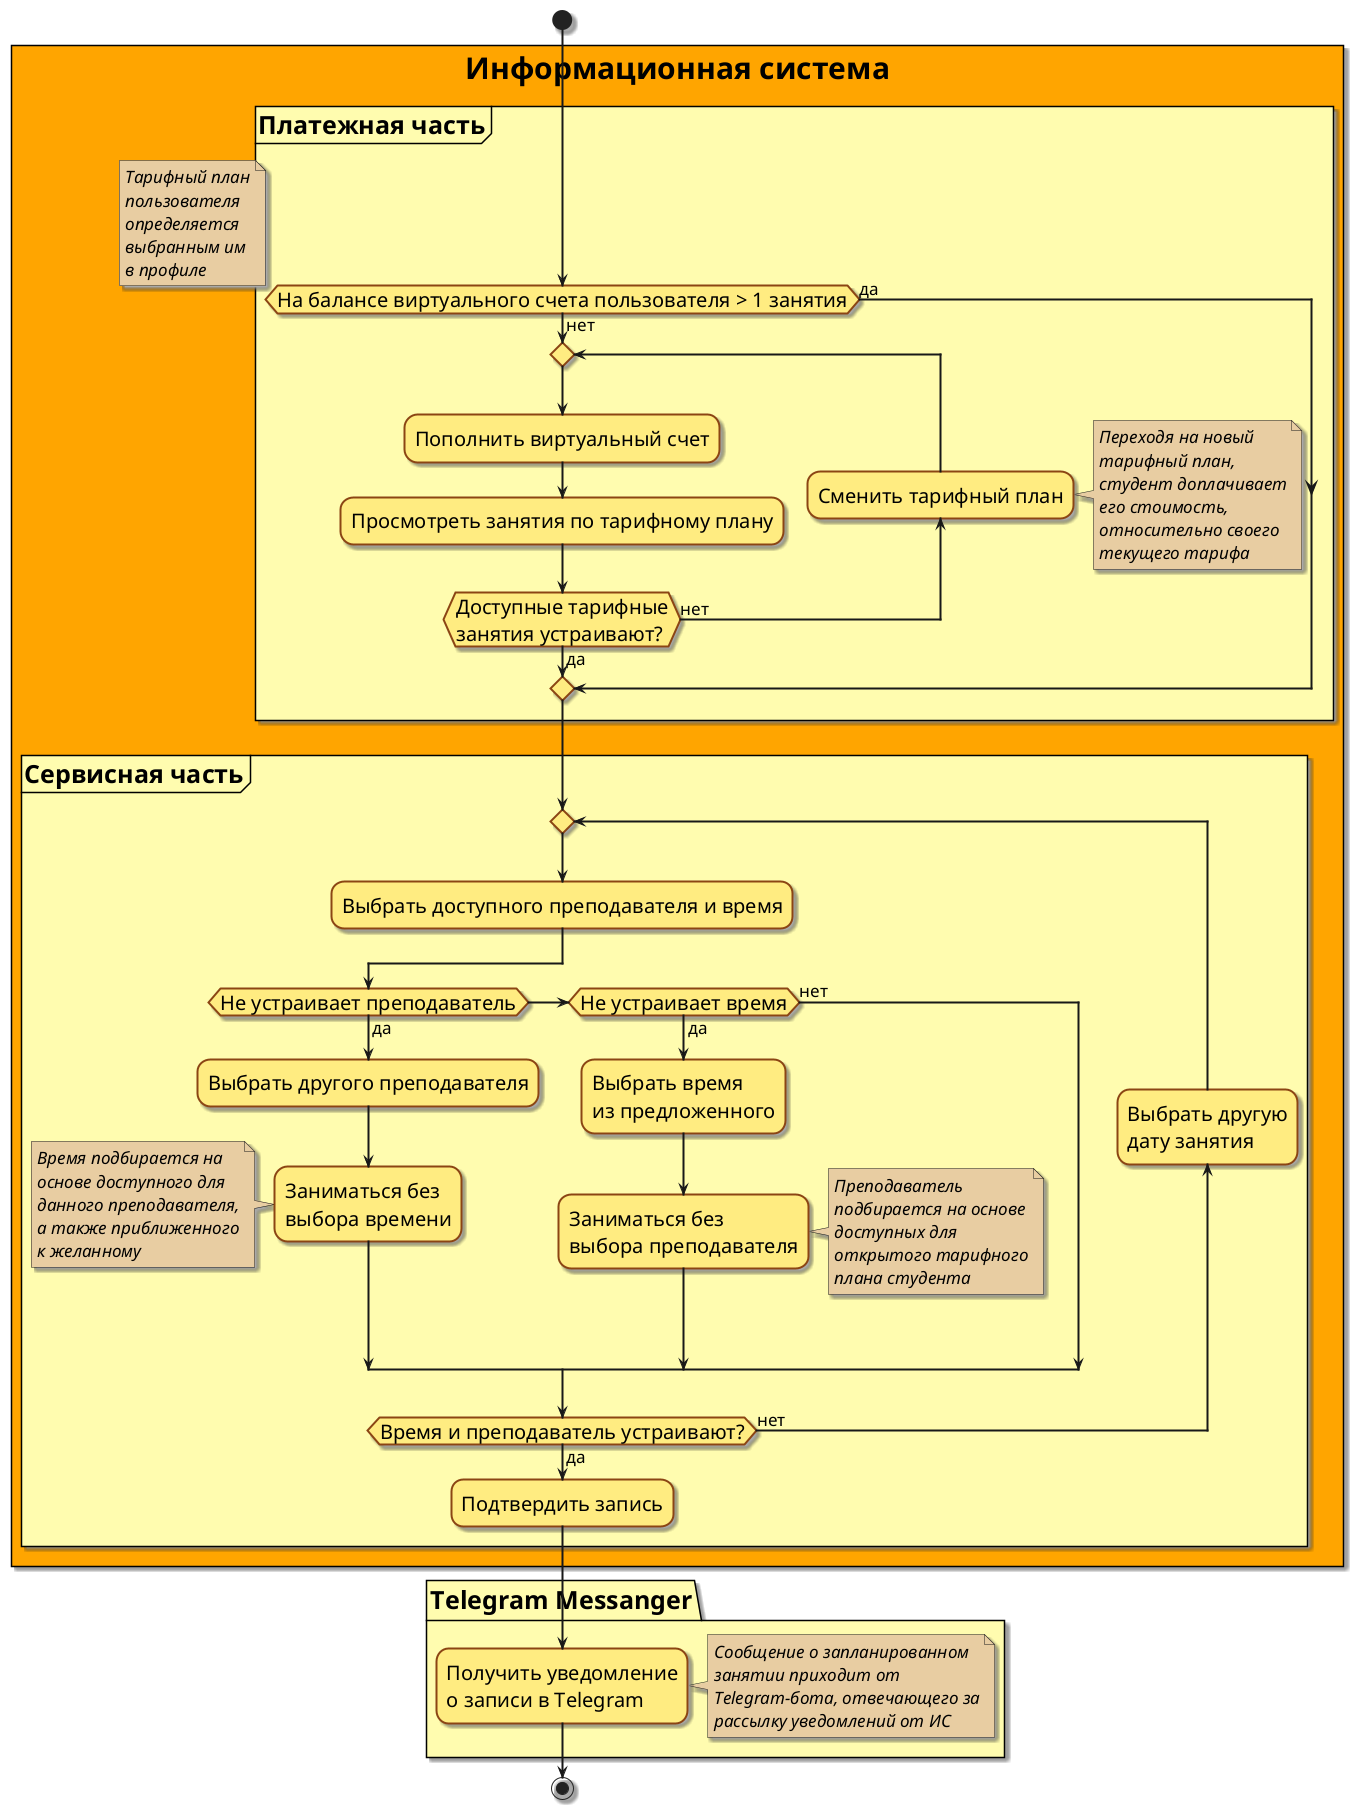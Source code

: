@startuml registration_lesson
' title "<size:35>Алгоритм записи на абонемент/разовое занятие</size>"

skinparam Shadowing true

skinparam Activity {
    FontSize 20
    BackgroundColor #FFEC81
    BorderColor SaddleBrown
    BorderThickness 2
}

skinparam partition {
    FontSize 25
    BackgroundColor #FFFCAF
    FontStyle bold
}

skinparam rectangle {
    FontSize 30
    BackgroundColor Orange
    FontStyle bold
}

skinparam arrow {
    FontSize 17
    Thickness 2
}

skinparam note {
    BackgroundColor #E8CDA2
    FontSize 17
    FontStyle italic
}

start
rectangle "Информационная система" <<Rect>> {

    partition "Платежная часть" <<Part>> {
        if (На балансе виртуального счета пользователя > 1 занятия) then (да)
        else (нет)
            repeat
                :Пополнить виртуальный счет;
                
                backward :Сменить тарифный план;
                note right
                    Переходя на новый
                    тарифный план,
                    студент доплачивает
                    его стоимость,
                    относительно своего
                    текущего тарифа
                end note
                :Просмотреть занятия по тарифному плану;
            repeat while (Доступные тарифные\nзанятия устраивают?) is (нет) not (да)
        endif
        note left
            Тарифный план
            пользователя
            определяется
            выбранным им
            в профиле
        end note
    }

    partition "Сервисная часть" <<Part>> {
        repeat
            :Выбрать доступного преподавателя и время;
            if (Не устраивает преподаватель) then (да)
                :Выбрать другого преподавателя;
                :Заниматься без\nвыбора времени;
                note left
                    Время подбирается на
                    основе доступного для
                    данного преподавателя,
                    а также приближенного
                    к желанному
                end note
            elseif (Не устраивает время) then (да)
                :Выбрать время\nиз предложенного;
                :Заниматься без\nвыбора преподавателя;
                note right
                    Преподаватель
                    подбирается на основе
                    доступных для
                    открытого тарифного
                    плана студента
                end note
            else (нет) 
            endif

            backward :Выбрать другую\nдату занятия;
        repeat while (Время и преподаватель устраивают?) is (нет) not (да)

    :Подтвердить запись;
    }
}
    
package "Telegram Messanger" {
    :Получить уведомление\nо записи в Telegram;
    note right
    Сообщение о запланированном
    занятии приходит от
    Telegram-бота, отвечающего за
    рассылку уведомлений от ИС
end note
}
    
    

stop
@enduml